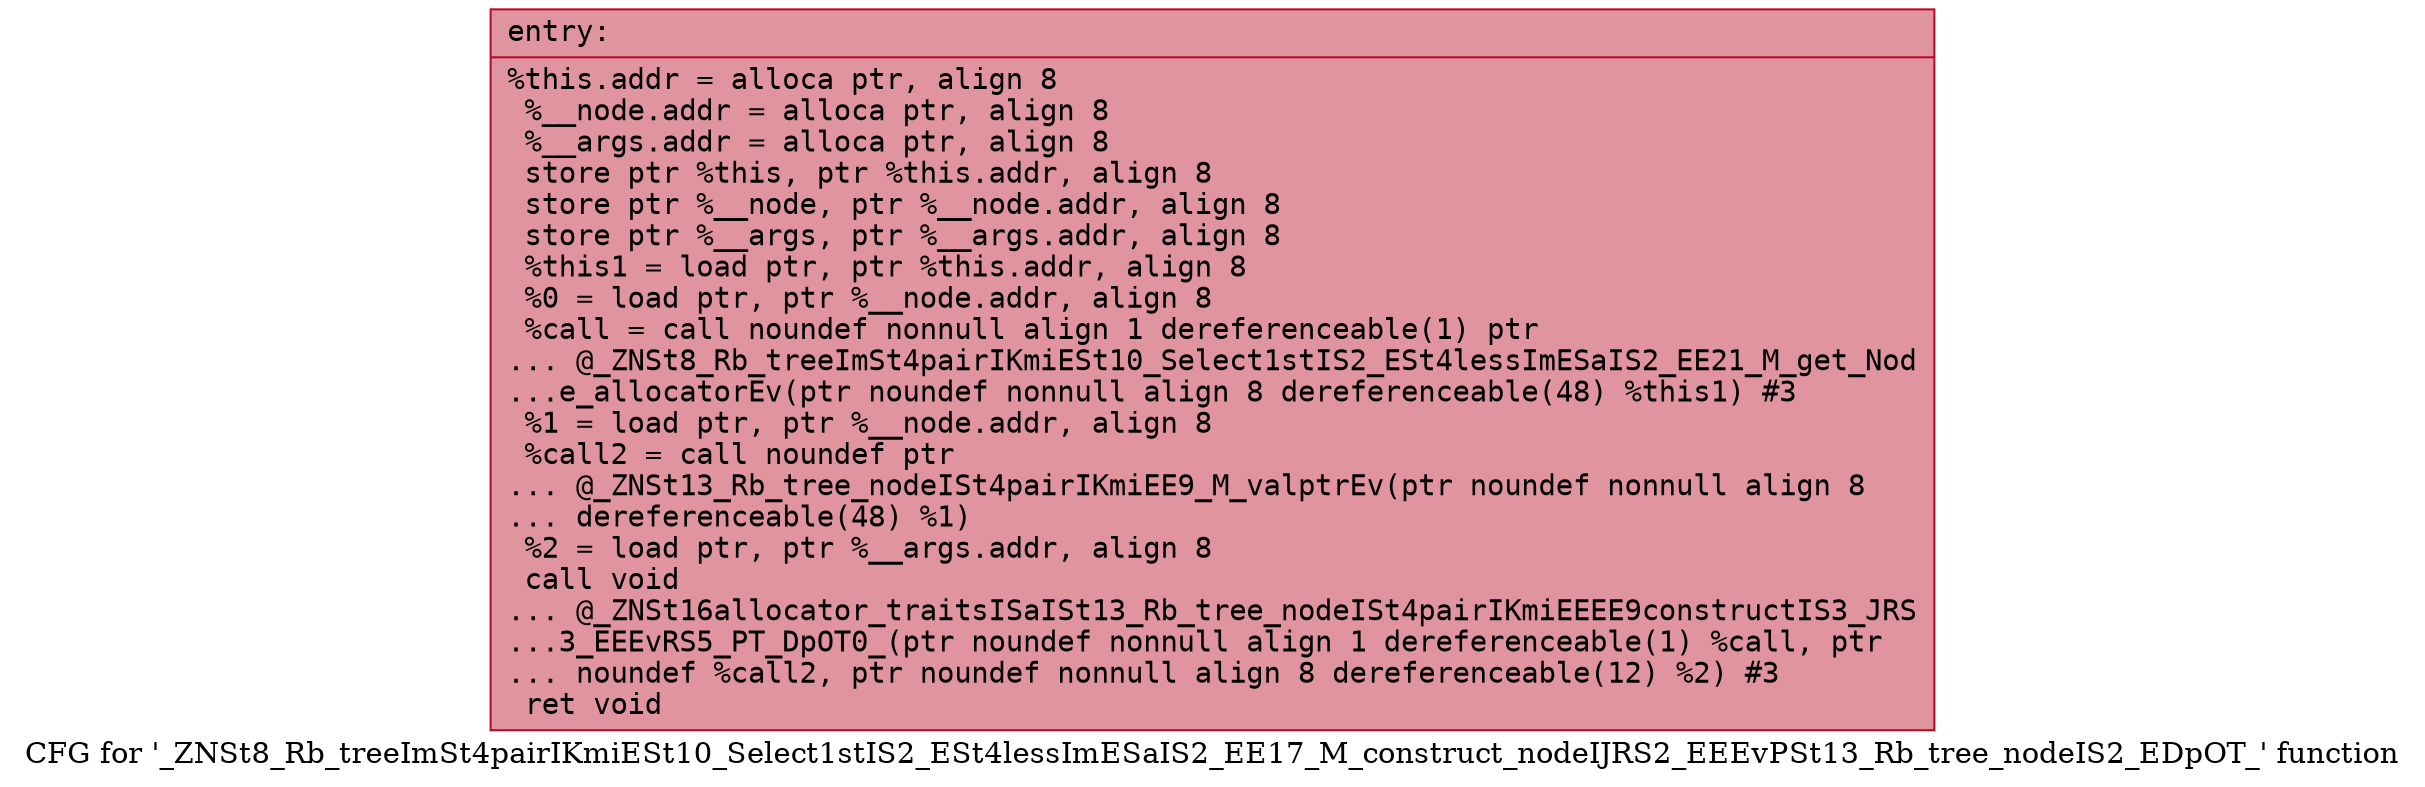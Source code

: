 digraph "CFG for '_ZNSt8_Rb_treeImSt4pairIKmiESt10_Select1stIS2_ESt4lessImESaIS2_EE17_M_construct_nodeIJRS2_EEEvPSt13_Rb_tree_nodeIS2_EDpOT_' function" {
	label="CFG for '_ZNSt8_Rb_treeImSt4pairIKmiESt10_Select1stIS2_ESt4lessImESaIS2_EE17_M_construct_nodeIJRS2_EEEvPSt13_Rb_tree_nodeIS2_EDpOT_' function";

	Node0x55dfe4b762a0 [shape=record,color="#b70d28ff", style=filled, fillcolor="#b70d2870" fontname="Courier",label="{entry:\l|  %this.addr = alloca ptr, align 8\l  %__node.addr = alloca ptr, align 8\l  %__args.addr = alloca ptr, align 8\l  store ptr %this, ptr %this.addr, align 8\l  store ptr %__node, ptr %__node.addr, align 8\l  store ptr %__args, ptr %__args.addr, align 8\l  %this1 = load ptr, ptr %this.addr, align 8\l  %0 = load ptr, ptr %__node.addr, align 8\l  %call = call noundef nonnull align 1 dereferenceable(1) ptr\l... @_ZNSt8_Rb_treeImSt4pairIKmiESt10_Select1stIS2_ESt4lessImESaIS2_EE21_M_get_Nod\l...e_allocatorEv(ptr noundef nonnull align 8 dereferenceable(48) %this1) #3\l  %1 = load ptr, ptr %__node.addr, align 8\l  %call2 = call noundef ptr\l... @_ZNSt13_Rb_tree_nodeISt4pairIKmiEE9_M_valptrEv(ptr noundef nonnull align 8\l... dereferenceable(48) %1)\l  %2 = load ptr, ptr %__args.addr, align 8\l  call void\l... @_ZNSt16allocator_traitsISaISt13_Rb_tree_nodeISt4pairIKmiEEEE9constructIS3_JRS\l...3_EEEvRS5_PT_DpOT0_(ptr noundef nonnull align 1 dereferenceable(1) %call, ptr\l... noundef %call2, ptr noundef nonnull align 8 dereferenceable(12) %2) #3\l  ret void\l}"];
}
